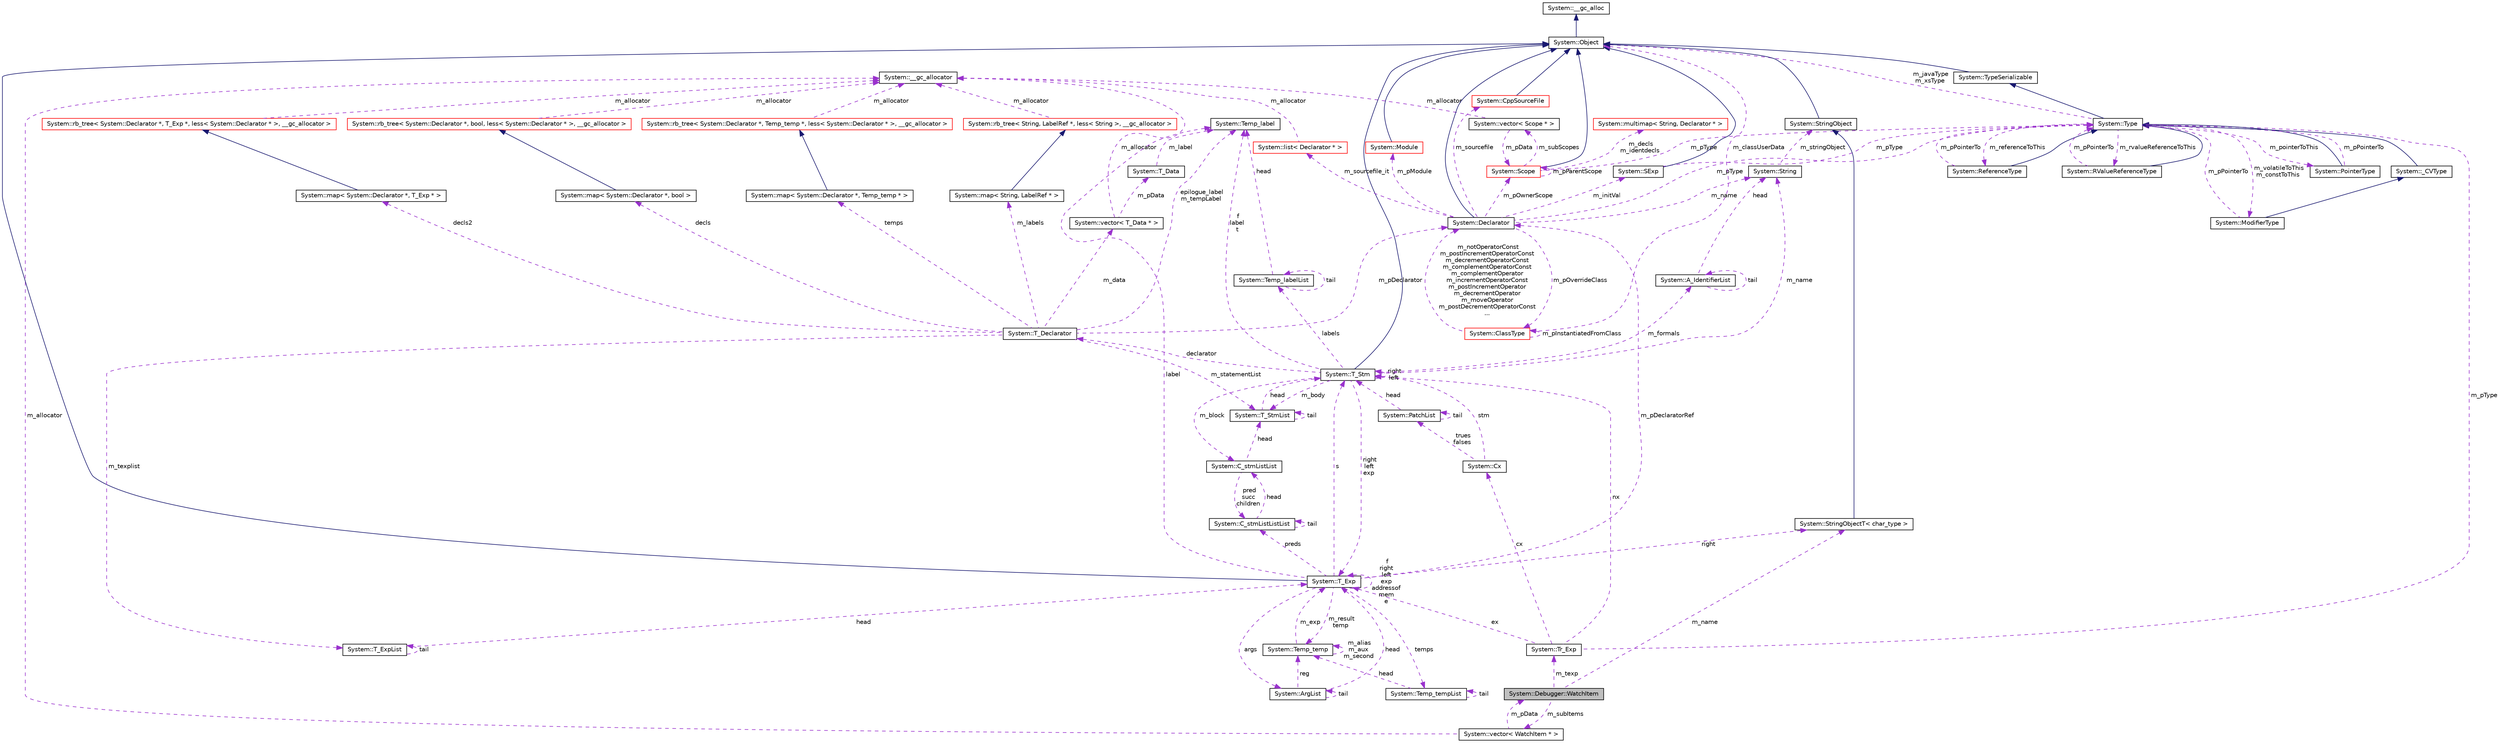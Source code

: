 digraph G
{
  edge [fontname="Helvetica",fontsize="10",labelfontname="Helvetica",labelfontsize="10"];
  node [fontname="Helvetica",fontsize="10",shape=record];
  Node1 [label="System::Debugger::WatchItem",height=0.2,width=0.4,color="black", fillcolor="grey75", style="filled" fontcolor="black"];
  Node2 -> Node1 [dir="back",color="darkorchid3",fontsize="10",style="dashed",label=" m_subItems" ,fontname="Helvetica"];
  Node2 [label="System::vector\< WatchItem * \>",height=0.2,width=0.4,color="black", fillcolor="white", style="filled",URL="$class_system_1_1vector.html"];
  Node3 -> Node2 [dir="back",color="darkorchid3",fontsize="10",style="dashed",label=" m_allocator" ,fontname="Helvetica"];
  Node3 [label="System::__gc_allocator",height=0.2,width=0.4,color="black", fillcolor="white", style="filled",URL="$class_system_1_1____gc__allocator.html"];
  Node1 -> Node2 [dir="back",color="darkorchid3",fontsize="10",style="dashed",label=" m_pData" ,fontname="Helvetica"];
  Node4 -> Node1 [dir="back",color="darkorchid3",fontsize="10",style="dashed",label=" m_texp" ,fontname="Helvetica"];
  Node4 [label="System::Tr_Exp",height=0.2,width=0.4,color="black", fillcolor="white", style="filled",URL="$class_system_1_1_tr___exp.html"];
  Node5 -> Node4 [dir="back",color="darkorchid3",fontsize="10",style="dashed",label=" m_pType" ,fontname="Helvetica"];
  Node5 [label="System::Type",height=0.2,width=0.4,color="black", fillcolor="white", style="filled",URL="$class_system_1_1_type.html"];
  Node6 -> Node5 [dir="back",color="midnightblue",fontsize="10",style="solid",fontname="Helvetica"];
  Node6 [label="System::TypeSerializable",height=0.2,width=0.4,color="black", fillcolor="white", style="filled",URL="$class_system_1_1_type_serializable.html"];
  Node7 -> Node6 [dir="back",color="midnightblue",fontsize="10",style="solid",fontname="Helvetica"];
  Node7 [label="System::Object",height=0.2,width=0.4,color="black", fillcolor="white", style="filled",URL="$class_system_1_1_object.html"];
  Node8 -> Node7 [dir="back",color="midnightblue",fontsize="10",style="solid",fontname="Helvetica"];
  Node8 [label="System::__gc_alloc",height=0.2,width=0.4,color="black", fillcolor="white", style="filled",URL="$class_system_1_1____gc__alloc.html"];
  Node9 -> Node5 [dir="back",color="darkorchid3",fontsize="10",style="dashed",label=" m_pointerToThis" ,fontname="Helvetica"];
  Node9 [label="System::PointerType",height=0.2,width=0.4,color="black", fillcolor="white", style="filled",URL="$class_system_1_1_pointer_type.html"];
  Node5 -> Node9 [dir="back",color="midnightblue",fontsize="10",style="solid",fontname="Helvetica"];
  Node5 -> Node9 [dir="back",color="darkorchid3",fontsize="10",style="dashed",label=" m_pPointerTo" ,fontname="Helvetica"];
  Node10 -> Node5 [dir="back",color="darkorchid3",fontsize="10",style="dashed",label=" m_referenceToThis" ,fontname="Helvetica"];
  Node10 [label="System::ReferenceType",height=0.2,width=0.4,color="black", fillcolor="white", style="filled",URL="$class_system_1_1_reference_type.html"];
  Node5 -> Node10 [dir="back",color="midnightblue",fontsize="10",style="solid",fontname="Helvetica"];
  Node5 -> Node10 [dir="back",color="darkorchid3",fontsize="10",style="dashed",label=" m_pPointerTo" ,fontname="Helvetica"];
  Node11 -> Node5 [dir="back",color="darkorchid3",fontsize="10",style="dashed",label=" m_rvalueReferenceToThis" ,fontname="Helvetica"];
  Node11 [label="System::RValueReferenceType",height=0.2,width=0.4,color="black", fillcolor="white", style="filled",URL="$class_system_1_1_r_value_reference_type.html"];
  Node5 -> Node11 [dir="back",color="midnightblue",fontsize="10",style="solid",fontname="Helvetica"];
  Node5 -> Node11 [dir="back",color="darkorchid3",fontsize="10",style="dashed",label=" m_pPointerTo" ,fontname="Helvetica"];
  Node12 -> Node5 [dir="back",color="darkorchid3",fontsize="10",style="dashed",label=" m_volatileToThis\nm_constToThis" ,fontname="Helvetica"];
  Node12 [label="System::ModifierType",height=0.2,width=0.4,color="black", fillcolor="white", style="filled",URL="$class_system_1_1_modifier_type.html"];
  Node13 -> Node12 [dir="back",color="midnightblue",fontsize="10",style="solid",fontname="Helvetica"];
  Node13 [label="System::_CVType",height=0.2,width=0.4,color="black", fillcolor="white", style="filled",URL="$class_system_1_1___c_v_type.html"];
  Node5 -> Node13 [dir="back",color="midnightblue",fontsize="10",style="solid",fontname="Helvetica"];
  Node5 -> Node12 [dir="back",color="darkorchid3",fontsize="10",style="dashed",label=" m_pPointerTo" ,fontname="Helvetica"];
  Node7 -> Node5 [dir="back",color="darkorchid3",fontsize="10",style="dashed",label=" m_javaType\nm_xsType" ,fontname="Helvetica"];
  Node14 -> Node4 [dir="back",color="darkorchid3",fontsize="10",style="dashed",label=" cx" ,fontname="Helvetica"];
  Node14 [label="System::Cx",height=0.2,width=0.4,color="black", fillcolor="white", style="filled",URL="$struct_system_1_1_cx.html"];
  Node15 -> Node14 [dir="back",color="darkorchid3",fontsize="10",style="dashed",label=" stm" ,fontname="Helvetica"];
  Node15 [label="System::T_Stm",height=0.2,width=0.4,color="black", fillcolor="white", style="filled",URL="$class_system_1_1_t___stm.html"];
  Node7 -> Node15 [dir="back",color="midnightblue",fontsize="10",style="solid",fontname="Helvetica"];
  Node15 -> Node15 [dir="back",color="darkorchid3",fontsize="10",style="dashed",label=" right\nleft" ,fontname="Helvetica"];
  Node16 -> Node15 [dir="back",color="darkorchid3",fontsize="10",style="dashed",label=" m_body" ,fontname="Helvetica"];
  Node16 [label="System::T_StmList",height=0.2,width=0.4,color="black", fillcolor="white", style="filled",URL="$class_system_1_1_t___stm_list.html"];
  Node15 -> Node16 [dir="back",color="darkorchid3",fontsize="10",style="dashed",label=" head" ,fontname="Helvetica"];
  Node16 -> Node16 [dir="back",color="darkorchid3",fontsize="10",style="dashed",label=" tail" ,fontname="Helvetica"];
  Node17 -> Node15 [dir="back",color="darkorchid3",fontsize="10",style="dashed",label=" labels" ,fontname="Helvetica"];
  Node17 [label="System::Temp_labelList",height=0.2,width=0.4,color="black", fillcolor="white", style="filled",URL="$struct_system_1_1_temp__label_list.html"];
  Node17 -> Node17 [dir="back",color="darkorchid3",fontsize="10",style="dashed",label=" tail" ,fontname="Helvetica"];
  Node18 -> Node17 [dir="back",color="darkorchid3",fontsize="10",style="dashed",label=" head" ,fontname="Helvetica"];
  Node18 [label="System::Temp_label",height=0.2,width=0.4,color="black", fillcolor="white", style="filled",URL="$class_system_1_1_temp__label.html"];
  Node18 -> Node15 [dir="back",color="darkorchid3",fontsize="10",style="dashed",label=" f\nlabel\nt" ,fontname="Helvetica"];
  Node19 -> Node15 [dir="back",color="darkorchid3",fontsize="10",style="dashed",label=" declarator" ,fontname="Helvetica"];
  Node19 [label="System::T_Declarator",height=0.2,width=0.4,color="black", fillcolor="white", style="filled",URL="$class_system_1_1_t___declarator.html"];
  Node20 -> Node19 [dir="back",color="darkorchid3",fontsize="10",style="dashed",label=" decls" ,fontname="Helvetica"];
  Node20 [label="System::map\< System::Declarator *, bool \>",height=0.2,width=0.4,color="black", fillcolor="white", style="filled",URL="$class_system_1_1map.html"];
  Node21 -> Node20 [dir="back",color="midnightblue",fontsize="10",style="solid",fontname="Helvetica"];
  Node21 [label="System::rb_tree\< System::Declarator *, bool, less\< System::Declarator * \>, __gc_allocator \>",height=0.2,width=0.4,color="red", fillcolor="white", style="filled",URL="$class_system_1_1rb__tree.html"];
  Node3 -> Node21 [dir="back",color="darkorchid3",fontsize="10",style="dashed",label=" m_allocator" ,fontname="Helvetica"];
  Node22 -> Node19 [dir="back",color="darkorchid3",fontsize="10",style="dashed",label=" m_texplist" ,fontname="Helvetica"];
  Node22 [label="System::T_ExpList",height=0.2,width=0.4,color="black", fillcolor="white", style="filled",URL="$class_system_1_1_t___exp_list.html"];
  Node22 -> Node22 [dir="back",color="darkorchid3",fontsize="10",style="dashed",label=" tail" ,fontname="Helvetica"];
  Node23 -> Node22 [dir="back",color="darkorchid3",fontsize="10",style="dashed",label=" head" ,fontname="Helvetica"];
  Node23 [label="System::T_Exp",height=0.2,width=0.4,color="black", fillcolor="white", style="filled",URL="$class_system_1_1_t___exp.html"];
  Node7 -> Node23 [dir="back",color="midnightblue",fontsize="10",style="solid",fontname="Helvetica"];
  Node24 -> Node23 [dir="back",color="darkorchid3",fontsize="10",style="dashed",label=" preds" ,fontname="Helvetica"];
  Node24 [label="System::C_stmListListList",height=0.2,width=0.4,color="black", fillcolor="white", style="filled",URL="$class_system_1_1_c__stm_list_list_list.html"];
  Node24 -> Node24 [dir="back",color="darkorchid3",fontsize="10",style="dashed",label=" tail" ,fontname="Helvetica"];
  Node25 -> Node24 [dir="back",color="darkorchid3",fontsize="10",style="dashed",label=" head" ,fontname="Helvetica"];
  Node25 [label="System::C_stmListList",height=0.2,width=0.4,color="black", fillcolor="white", style="filled",URL="$class_system_1_1_c__stm_list_list.html"];
  Node24 -> Node25 [dir="back",color="darkorchid3",fontsize="10",style="dashed",label=" pred\nsucc\nchildren" ,fontname="Helvetica"];
  Node16 -> Node25 [dir="back",color="darkorchid3",fontsize="10",style="dashed",label=" head" ,fontname="Helvetica"];
  Node15 -> Node23 [dir="back",color="darkorchid3",fontsize="10",style="dashed",label=" s" ,fontname="Helvetica"];
  Node26 -> Node23 [dir="back",color="darkorchid3",fontsize="10",style="dashed",label=" temps" ,fontname="Helvetica"];
  Node26 [label="System::Temp_tempList",height=0.2,width=0.4,color="black", fillcolor="white", style="filled",URL="$class_system_1_1_temp__temp_list.html"];
  Node26 -> Node26 [dir="back",color="darkorchid3",fontsize="10",style="dashed",label=" tail" ,fontname="Helvetica"];
  Node27 -> Node26 [dir="back",color="darkorchid3",fontsize="10",style="dashed",label=" head" ,fontname="Helvetica"];
  Node27 [label="System::Temp_temp",height=0.2,width=0.4,color="black", fillcolor="white", style="filled",URL="$class_system_1_1_temp__temp.html"];
  Node27 -> Node27 [dir="back",color="darkorchid3",fontsize="10",style="dashed",label=" m_alias\nm_aux\nm_second" ,fontname="Helvetica"];
  Node23 -> Node27 [dir="back",color="darkorchid3",fontsize="10",style="dashed",label=" m_exp" ,fontname="Helvetica"];
  Node18 -> Node23 [dir="back",color="darkorchid3",fontsize="10",style="dashed",label=" label" ,fontname="Helvetica"];
  Node28 -> Node23 [dir="back",color="darkorchid3",fontsize="10",style="dashed",label=" m_pDeclaratorRef" ,fontname="Helvetica"];
  Node28 [label="System::Declarator",height=0.2,width=0.4,color="black", fillcolor="white", style="filled",URL="$class_system_1_1_declarator.html"];
  Node7 -> Node28 [dir="back",color="midnightblue",fontsize="10",style="solid",fontname="Helvetica"];
  Node5 -> Node28 [dir="back",color="darkorchid3",fontsize="10",style="dashed",label=" m_pType" ,fontname="Helvetica"];
  Node29 -> Node28 [dir="back",color="darkorchid3",fontsize="10",style="dashed",label=" m_pOwnerScope" ,fontname="Helvetica"];
  Node29 [label="System::Scope",height=0.2,width=0.4,color="red", fillcolor="white", style="filled",URL="$class_system_1_1_scope.html"];
  Node7 -> Node29 [dir="back",color="midnightblue",fontsize="10",style="solid",fontname="Helvetica"];
  Node5 -> Node29 [dir="back",color="darkorchid3",fontsize="10",style="dashed",label=" m_pType" ,fontname="Helvetica"];
  Node30 -> Node29 [dir="back",color="darkorchid3",fontsize="10",style="dashed",label=" m_subScopes" ,fontname="Helvetica"];
  Node30 [label="System::vector\< Scope * \>",height=0.2,width=0.4,color="black", fillcolor="white", style="filled",URL="$class_system_1_1vector.html"];
  Node29 -> Node30 [dir="back",color="darkorchid3",fontsize="10",style="dashed",label=" m_pData" ,fontname="Helvetica"];
  Node3 -> Node30 [dir="back",color="darkorchid3",fontsize="10",style="dashed",label=" m_allocator" ,fontname="Helvetica"];
  Node29 -> Node29 [dir="back",color="darkorchid3",fontsize="10",style="dashed",label=" m_pParentScope" ,fontname="Helvetica"];
  Node31 -> Node29 [dir="back",color="darkorchid3",fontsize="10",style="dashed",label=" m_decls\nm_identdecls" ,fontname="Helvetica"];
  Node31 [label="System::multimap\< String, Declarator * \>",height=0.2,width=0.4,color="red", fillcolor="white", style="filled",URL="$class_system_1_1multimap.html"];
  Node32 -> Node28 [dir="back",color="darkorchid3",fontsize="10",style="dashed",label=" m_initVal" ,fontname="Helvetica"];
  Node32 [label="System::SExp",height=0.2,width=0.4,color="black", fillcolor="white", style="filled",URL="$class_system_1_1_s_exp.html"];
  Node7 -> Node32 [dir="back",color="midnightblue",fontsize="10",style="solid",fontname="Helvetica"];
  Node5 -> Node32 [dir="back",color="darkorchid3",fontsize="10",style="dashed",label=" m_pType" ,fontname="Helvetica"];
  Node33 -> Node28 [dir="back",color="darkorchid3",fontsize="10",style="dashed",label=" m_sourcefile" ,fontname="Helvetica"];
  Node33 [label="System::CppSourceFile",height=0.2,width=0.4,color="red", fillcolor="white", style="filled",URL="$class_system_1_1_cpp_source_file.html"];
  Node7 -> Node33 [dir="back",color="midnightblue",fontsize="10",style="solid",fontname="Helvetica"];
  Node34 -> Node28 [dir="back",color="darkorchid3",fontsize="10",style="dashed",label=" m_pOverrideClass" ,fontname="Helvetica"];
  Node34 [label="System::ClassType",height=0.2,width=0.4,color="red", fillcolor="white", style="filled",URL="$class_system_1_1_class_type.html"];
  Node28 -> Node34 [dir="back",color="darkorchid3",fontsize="10",style="dashed",label=" m_notOperatorConst\nm_postIncrementOperatorConst\nm_decrementOperatorConst\nm_complementOperatorConst\nm_complementOperator\nm_incrementOperatorConst\nm_postIncrementOperator\nm_decrementOperator\nm_moveOperator\nm_postDecrementOperatorConst\n..." ,fontname="Helvetica"];
  Node34 -> Node34 [dir="back",color="darkorchid3",fontsize="10",style="dashed",label=" m_pInstantiatedFromClass" ,fontname="Helvetica"];
  Node7 -> Node34 [dir="back",color="darkorchid3",fontsize="10",style="dashed",label=" m_classUserData" ,fontname="Helvetica"];
  Node35 -> Node28 [dir="back",color="darkorchid3",fontsize="10",style="dashed",label=" m_name" ,fontname="Helvetica"];
  Node35 [label="System::String",height=0.2,width=0.4,color="black", fillcolor="white", style="filled",URL="$class_system_1_1_string.html"];
  Node36 -> Node35 [dir="back",color="darkorchid3",fontsize="10",style="dashed",label=" m_stringObject" ,fontname="Helvetica"];
  Node36 [label="System::StringObject",height=0.2,width=0.4,color="black", fillcolor="white", style="filled",URL="$class_system_1_1_string_object.html"];
  Node7 -> Node36 [dir="back",color="midnightblue",fontsize="10",style="solid",fontname="Helvetica"];
  Node37 -> Node28 [dir="back",color="darkorchid3",fontsize="10",style="dashed",label=" m_pModule" ,fontname="Helvetica"];
  Node37 [label="System::Module",height=0.2,width=0.4,color="red", fillcolor="white", style="filled",URL="$class_system_1_1_module.html"];
  Node7 -> Node37 [dir="back",color="midnightblue",fontsize="10",style="solid",fontname="Helvetica"];
  Node38 -> Node28 [dir="back",color="darkorchid3",fontsize="10",style="dashed",label=" m_sourcefile_it" ,fontname="Helvetica"];
  Node38 [label="System::list\< Declarator * \>",height=0.2,width=0.4,color="red", fillcolor="white", style="filled",URL="$class_system_1_1list.html"];
  Node3 -> Node38 [dir="back",color="darkorchid3",fontsize="10",style="dashed",label=" m_allocator" ,fontname="Helvetica"];
  Node39 -> Node23 [dir="back",color="darkorchid3",fontsize="10",style="dashed",label=" args" ,fontname="Helvetica"];
  Node39 [label="System::ArgList",height=0.2,width=0.4,color="black", fillcolor="white", style="filled",URL="$class_system_1_1_arg_list.html"];
  Node39 -> Node39 [dir="back",color="darkorchid3",fontsize="10",style="dashed",label=" tail" ,fontname="Helvetica"];
  Node27 -> Node39 [dir="back",color="darkorchid3",fontsize="10",style="dashed",label=" reg" ,fontname="Helvetica"];
  Node23 -> Node39 [dir="back",color="darkorchid3",fontsize="10",style="dashed",label=" head" ,fontname="Helvetica"];
  Node27 -> Node23 [dir="back",color="darkorchid3",fontsize="10",style="dashed",label=" m_result\ntemp" ,fontname="Helvetica"];
  Node23 -> Node23 [dir="back",color="darkorchid3",fontsize="10",style="dashed",label=" f\nright\nleft\nexp\naddressof\nmem\ne" ,fontname="Helvetica"];
  Node40 -> Node23 [dir="back",color="darkorchid3",fontsize="10",style="dashed",label=" right" ,fontname="Helvetica"];
  Node40 [label="System::StringObjectT\< char_type \>",height=0.2,width=0.4,color="black", fillcolor="white", style="filled",URL="$class_system_1_1_string_object_t.html"];
  Node36 -> Node40 [dir="back",color="midnightblue",fontsize="10",style="solid",fontname="Helvetica"];
  Node16 -> Node19 [dir="back",color="darkorchid3",fontsize="10",style="dashed",label=" m_statementList" ,fontname="Helvetica"];
  Node18 -> Node19 [dir="back",color="darkorchid3",fontsize="10",style="dashed",label=" epilogue_label\nm_tempLabel" ,fontname="Helvetica"];
  Node28 -> Node19 [dir="back",color="darkorchid3",fontsize="10",style="dashed",label=" m_pDeclarator" ,fontname="Helvetica"];
  Node41 -> Node19 [dir="back",color="darkorchid3",fontsize="10",style="dashed",label=" temps" ,fontname="Helvetica"];
  Node41 [label="System::map\< System::Declarator *, Temp_temp * \>",height=0.2,width=0.4,color="black", fillcolor="white", style="filled",URL="$class_system_1_1map.html"];
  Node42 -> Node41 [dir="back",color="midnightblue",fontsize="10",style="solid",fontname="Helvetica"];
  Node42 [label="System::rb_tree\< System::Declarator *, Temp_temp *, less\< System::Declarator * \>, __gc_allocator \>",height=0.2,width=0.4,color="red", fillcolor="white", style="filled",URL="$class_system_1_1rb__tree.html"];
  Node3 -> Node42 [dir="back",color="darkorchid3",fontsize="10",style="dashed",label=" m_allocator" ,fontname="Helvetica"];
  Node43 -> Node19 [dir="back",color="darkorchid3",fontsize="10",style="dashed",label=" m_data" ,fontname="Helvetica"];
  Node43 [label="System::vector\< T_Data * \>",height=0.2,width=0.4,color="black", fillcolor="white", style="filled",URL="$class_system_1_1vector.html"];
  Node3 -> Node43 [dir="back",color="darkorchid3",fontsize="10",style="dashed",label=" m_allocator" ,fontname="Helvetica"];
  Node44 -> Node43 [dir="back",color="darkorchid3",fontsize="10",style="dashed",label=" m_pData" ,fontname="Helvetica"];
  Node44 [label="System::T_Data",height=0.2,width=0.4,color="black", fillcolor="white", style="filled",URL="$class_system_1_1_t___data.html"];
  Node18 -> Node44 [dir="back",color="darkorchid3",fontsize="10",style="dashed",label=" m_label" ,fontname="Helvetica"];
  Node45 -> Node19 [dir="back",color="darkorchid3",fontsize="10",style="dashed",label=" m_labels" ,fontname="Helvetica"];
  Node45 [label="System::map\< String, LabelRef * \>",height=0.2,width=0.4,color="black", fillcolor="white", style="filled",URL="$class_system_1_1map.html"];
  Node46 -> Node45 [dir="back",color="midnightblue",fontsize="10",style="solid",fontname="Helvetica"];
  Node46 [label="System::rb_tree\< String, LabelRef *, less\< String \>, __gc_allocator \>",height=0.2,width=0.4,color="red", fillcolor="white", style="filled",URL="$class_system_1_1rb__tree.html"];
  Node3 -> Node46 [dir="back",color="darkorchid3",fontsize="10",style="dashed",label=" m_allocator" ,fontname="Helvetica"];
  Node47 -> Node19 [dir="back",color="darkorchid3",fontsize="10",style="dashed",label=" decls2" ,fontname="Helvetica"];
  Node47 [label="System::map\< System::Declarator *, T_Exp * \>",height=0.2,width=0.4,color="black", fillcolor="white", style="filled",URL="$class_system_1_1map.html"];
  Node48 -> Node47 [dir="back",color="midnightblue",fontsize="10",style="solid",fontname="Helvetica"];
  Node48 [label="System::rb_tree\< System::Declarator *, T_Exp *, less\< System::Declarator * \>, __gc_allocator \>",height=0.2,width=0.4,color="red", fillcolor="white", style="filled",URL="$class_system_1_1rb__tree.html"];
  Node3 -> Node48 [dir="back",color="darkorchid3",fontsize="10",style="dashed",label=" m_allocator" ,fontname="Helvetica"];
  Node23 -> Node15 [dir="back",color="darkorchid3",fontsize="10",style="dashed",label=" right\nleft\nexp" ,fontname="Helvetica"];
  Node49 -> Node15 [dir="back",color="darkorchid3",fontsize="10",style="dashed",label=" m_formals" ,fontname="Helvetica"];
  Node49 [label="System::A_IdentifierList",height=0.2,width=0.4,color="black", fillcolor="white", style="filled",URL="$class_system_1_1_a___identifier_list.html"];
  Node49 -> Node49 [dir="back",color="darkorchid3",fontsize="10",style="dashed",label=" tail" ,fontname="Helvetica"];
  Node35 -> Node49 [dir="back",color="darkorchid3",fontsize="10",style="dashed",label=" head" ,fontname="Helvetica"];
  Node35 -> Node15 [dir="back",color="darkorchid3",fontsize="10",style="dashed",label=" m_name" ,fontname="Helvetica"];
  Node25 -> Node15 [dir="back",color="darkorchid3",fontsize="10",style="dashed",label=" m_block" ,fontname="Helvetica"];
  Node50 -> Node14 [dir="back",color="darkorchid3",fontsize="10",style="dashed",label=" trues\nfalses" ,fontname="Helvetica"];
  Node50 [label="System::PatchList",height=0.2,width=0.4,color="black", fillcolor="white", style="filled",URL="$class_system_1_1_patch_list.html"];
  Node15 -> Node50 [dir="back",color="darkorchid3",fontsize="10",style="dashed",label=" head" ,fontname="Helvetica"];
  Node50 -> Node50 [dir="back",color="darkorchid3",fontsize="10",style="dashed",label=" tail" ,fontname="Helvetica"];
  Node15 -> Node4 [dir="back",color="darkorchid3",fontsize="10",style="dashed",label=" nx" ,fontname="Helvetica"];
  Node23 -> Node4 [dir="back",color="darkorchid3",fontsize="10",style="dashed",label=" ex" ,fontname="Helvetica"];
  Node40 -> Node1 [dir="back",color="darkorchid3",fontsize="10",style="dashed",label=" m_name" ,fontname="Helvetica"];
}
